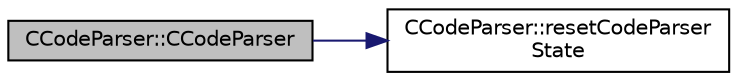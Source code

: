 digraph "CCodeParser::CCodeParser"
{
 // LATEX_PDF_SIZE
  edge [fontname="Helvetica",fontsize="10",labelfontname="Helvetica",labelfontsize="10"];
  node [fontname="Helvetica",fontsize="10",shape=record];
  rankdir="LR";
  Node1 [label="CCodeParser::CCodeParser",height=0.2,width=0.4,color="black", fillcolor="grey75", style="filled", fontcolor="black",tooltip=" "];
  Node1 -> Node2 [color="midnightblue",fontsize="10",style="solid",fontname="Helvetica"];
  Node2 [label="CCodeParser::resetCodeParser\lState",height=0.2,width=0.4,color="black", fillcolor="white", style="filled",URL="$classCCodeParser.html#a1a7bbbf0cf32695c5f51c618507b8041",tooltip=" "];
}
